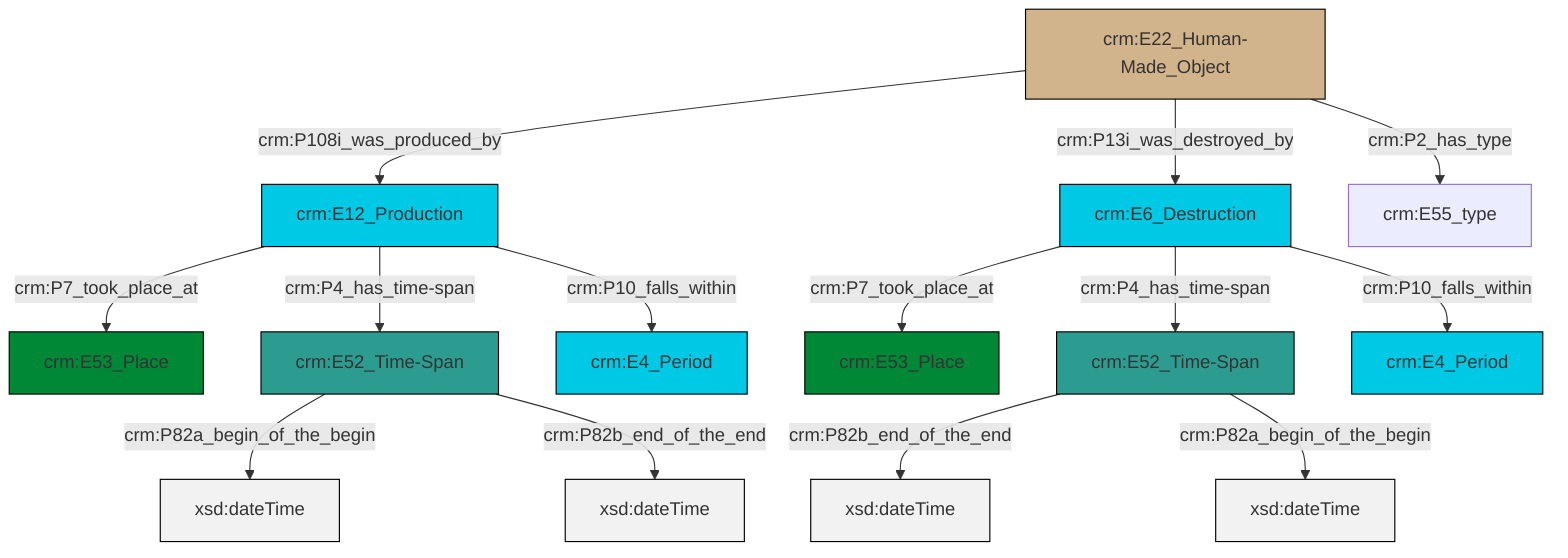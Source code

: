 graph TD
classDef Literal fill:#f2f2f2,stroke:#000000;
classDef CRM_Entity fill:#FFFFFF,stroke:#000000;
classDef Temporal_Entity fill:#00C9E6, stroke:#000000;
classDef Type fill:#E18312, stroke:#000000;
classDef Time-Span fill:#2C9C91, stroke:#000000;
classDef Appellation fill:#FFEB7F, stroke:#000000;
classDef Place fill:#008836, stroke:#000000;
classDef Persistent_Item fill:#B266B2, stroke:#000000;
classDef Conceptual_Object fill:#FFD700, stroke:#000000;
classDef Physical_Thing fill:#D2B48C, stroke:#000000;
classDef Actor fill:#f58aad, stroke:#000000;
classDef PC_Classes fill:#4ce600, stroke:#000000;
classDef Multi fill:#cccccc,stroke:#000000;

0["crm:E52_Time-Span"]:::Time-Span -->|crm:P82b_end_of_the_end| 1[xsd:dateTime]:::Literal
4["crm:E6_Destruction"]:::Temporal_Entity -->|crm:P7_took_place_at| 5["crm:E53_Place"]:::Place
6["crm:E12_Production"]:::Temporal_Entity -->|crm:P7_took_place_at| 7["crm:E53_Place"]:::Place
8["crm:E22_Human-Made_Object"]:::Physical_Thing -->|crm:P108i_was_produced_by| 6["crm:E12_Production"]:::Temporal_Entity
9["crm:E52_Time-Span"]:::Time-Span -->|crm:P82a_begin_of_the_begin| 10[xsd:dateTime]:::Literal
4["crm:E6_Destruction"]:::Temporal_Entity -->|crm:P4_has_time-span| 0["crm:E52_Time-Span"]:::Time-Span
6["crm:E12_Production"]:::Temporal_Entity -->|crm:P4_has_time-span| 9["crm:E52_Time-Span"]:::Time-Span
9["crm:E52_Time-Span"]:::Time-Span -->|crm:P82b_end_of_the_end| 16[xsd:dateTime]:::Literal
8["crm:E22_Human-Made_Object"]:::Physical_Thing -->|crm:P13i_was_destroyed_by| 4["crm:E6_Destruction"]:::Temporal_Entity
8["crm:E22_Human-Made_Object"]:::Physical_Thing -->|crm:P2_has_type| 14["crm:E55_type"]:::Default
0["crm:E52_Time-Span"]:::Time-Span -->|crm:P82a_begin_of_the_begin| 19[xsd:dateTime]:::Literal
6["crm:E12_Production"]:::Temporal_Entity -->|crm:P10_falls_within| 21["crm:E4_Period"]:::Temporal_Entity
4["crm:E6_Destruction"]:::Temporal_Entity -->|crm:P10_falls_within| 2["crm:E4_Period"]:::Temporal_Entity